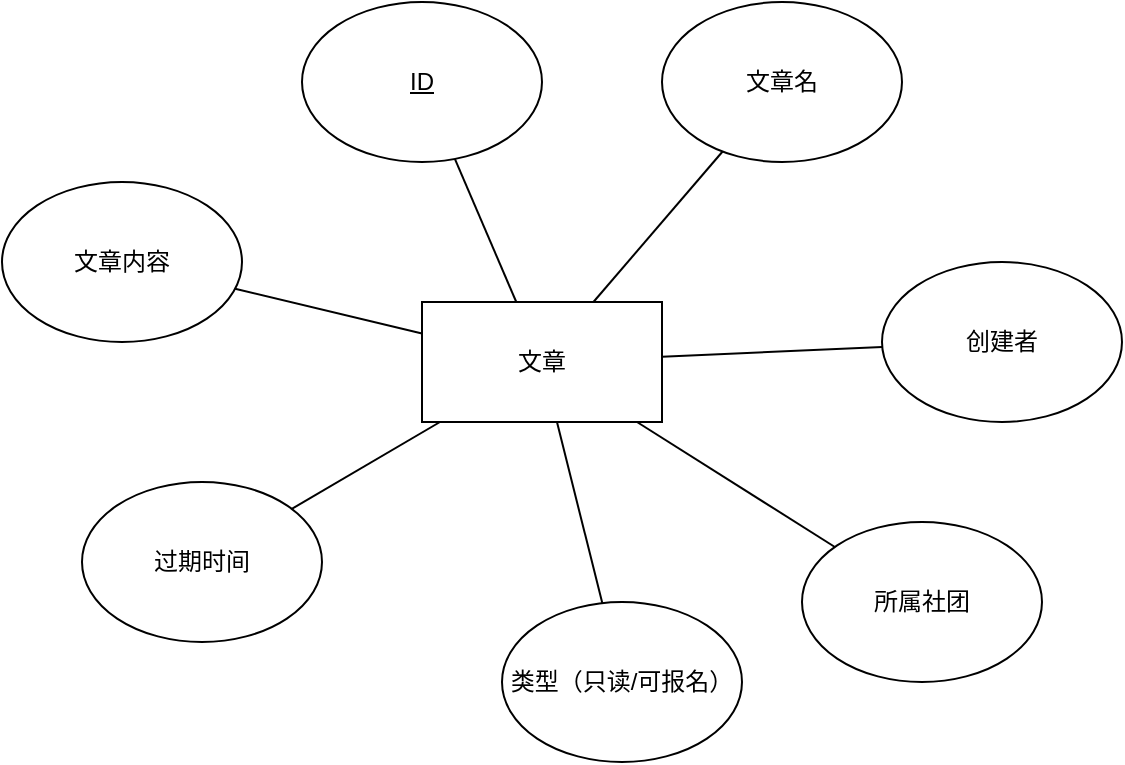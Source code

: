<mxfile version="17.4.2" type="github">
  <diagram id="SLm1mTghTsgHcQKuZRhO" name="Page-1">
    <mxGraphModel dx="946" dy="557" grid="1" gridSize="10" guides="1" tooltips="1" connect="1" arrows="1" fold="1" page="1" pageScale="1" pageWidth="827" pageHeight="1169" math="0" shadow="0">
      <root>
        <mxCell id="0" />
        <mxCell id="1" parent="0" />
        <mxCell id="KaQqNk_0UXJSSTON_0G3-1" value="文章" style="rounded=0;whiteSpace=wrap;html=1;" parent="1" vertex="1">
          <mxGeometry x="380" y="240" width="120" height="60" as="geometry" />
        </mxCell>
        <mxCell id="KaQqNk_0UXJSSTON_0G3-2" value="&lt;u&gt;ID&lt;/u&gt;" style="ellipse;whiteSpace=wrap;html=1;" parent="1" vertex="1">
          <mxGeometry x="320" y="90" width="120" height="80" as="geometry" />
        </mxCell>
        <mxCell id="KaQqNk_0UXJSSTON_0G3-4" value="文章名" style="ellipse;whiteSpace=wrap;html=1;" parent="1" vertex="1">
          <mxGeometry x="500" y="90" width="120" height="80" as="geometry" />
        </mxCell>
        <mxCell id="KaQqNk_0UXJSSTON_0G3-5" value="创建者" style="ellipse;whiteSpace=wrap;html=1;" parent="1" vertex="1">
          <mxGeometry x="610" y="220" width="120" height="80" as="geometry" />
        </mxCell>
        <mxCell id="KaQqNk_0UXJSSTON_0G3-6" value="所属社团" style="ellipse;whiteSpace=wrap;html=1;" parent="1" vertex="1">
          <mxGeometry x="570" y="350" width="120" height="80" as="geometry" />
        </mxCell>
        <mxCell id="KaQqNk_0UXJSSTON_0G3-7" value="过期时间" style="ellipse;whiteSpace=wrap;html=1;" parent="1" vertex="1">
          <mxGeometry x="210" y="330" width="120" height="80" as="geometry" />
        </mxCell>
        <mxCell id="KaQqNk_0UXJSSTON_0G3-8" value="文章内容" style="ellipse;whiteSpace=wrap;html=1;" parent="1" vertex="1">
          <mxGeometry x="170" y="180" width="120" height="80" as="geometry" />
        </mxCell>
        <mxCell id="KaQqNk_0UXJSSTON_0G3-10" value="" style="endArrow=none;html=1;rounded=0;" parent="1" source="KaQqNk_0UXJSSTON_0G3-5" target="KaQqNk_0UXJSSTON_0G3-1" edge="1">
          <mxGeometry width="50" height="50" relative="1" as="geometry">
            <mxPoint x="390" y="310" as="sourcePoint" />
            <mxPoint x="440" y="260" as="targetPoint" />
          </mxGeometry>
        </mxCell>
        <mxCell id="KaQqNk_0UXJSSTON_0G3-11" value="" style="endArrow=none;html=1;rounded=0;" parent="1" source="KaQqNk_0UXJSSTON_0G3-4" target="KaQqNk_0UXJSSTON_0G3-1" edge="1">
          <mxGeometry width="50" height="50" relative="1" as="geometry">
            <mxPoint x="390" y="310" as="sourcePoint" />
            <mxPoint x="440" y="260" as="targetPoint" />
          </mxGeometry>
        </mxCell>
        <mxCell id="KaQqNk_0UXJSSTON_0G3-12" value="" style="endArrow=none;html=1;rounded=0;" parent="1" source="KaQqNk_0UXJSSTON_0G3-2" target="KaQqNk_0UXJSSTON_0G3-1" edge="1">
          <mxGeometry width="50" height="50" relative="1" as="geometry">
            <mxPoint x="390" y="310" as="sourcePoint" />
            <mxPoint x="440" y="260" as="targetPoint" />
          </mxGeometry>
        </mxCell>
        <mxCell id="KaQqNk_0UXJSSTON_0G3-13" value="" style="endArrow=none;html=1;rounded=0;" parent="1" source="KaQqNk_0UXJSSTON_0G3-8" target="KaQqNk_0UXJSSTON_0G3-1" edge="1">
          <mxGeometry width="50" height="50" relative="1" as="geometry">
            <mxPoint x="390" y="310" as="sourcePoint" />
            <mxPoint x="440" y="260" as="targetPoint" />
          </mxGeometry>
        </mxCell>
        <mxCell id="KaQqNk_0UXJSSTON_0G3-15" value="" style="endArrow=none;html=1;rounded=0;" parent="1" source="KaQqNk_0UXJSSTON_0G3-7" target="KaQqNk_0UXJSSTON_0G3-1" edge="1">
          <mxGeometry width="50" height="50" relative="1" as="geometry">
            <mxPoint x="390" y="310" as="sourcePoint" />
            <mxPoint x="440" y="260" as="targetPoint" />
          </mxGeometry>
        </mxCell>
        <mxCell id="KaQqNk_0UXJSSTON_0G3-16" value="" style="endArrow=none;html=1;rounded=0;" parent="1" source="KaQqNk_0UXJSSTON_0G3-6" target="KaQqNk_0UXJSSTON_0G3-1" edge="1">
          <mxGeometry width="50" height="50" relative="1" as="geometry">
            <mxPoint x="390" y="310" as="sourcePoint" />
            <mxPoint x="440" y="260" as="targetPoint" />
          </mxGeometry>
        </mxCell>
        <mxCell id="KaQqNk_0UXJSSTON_0G3-17" value="类型（只读/可报名）" style="ellipse;whiteSpace=wrap;html=1;" parent="1" vertex="1">
          <mxGeometry x="420" y="390" width="120" height="80" as="geometry" />
        </mxCell>
        <mxCell id="KaQqNk_0UXJSSTON_0G3-18" value="" style="endArrow=none;html=1;rounded=0;" parent="1" source="KaQqNk_0UXJSSTON_0G3-17" target="KaQqNk_0UXJSSTON_0G3-1" edge="1">
          <mxGeometry width="50" height="50" relative="1" as="geometry">
            <mxPoint x="390" y="310" as="sourcePoint" />
            <mxPoint x="450" y="300" as="targetPoint" />
          </mxGeometry>
        </mxCell>
      </root>
    </mxGraphModel>
  </diagram>
</mxfile>
